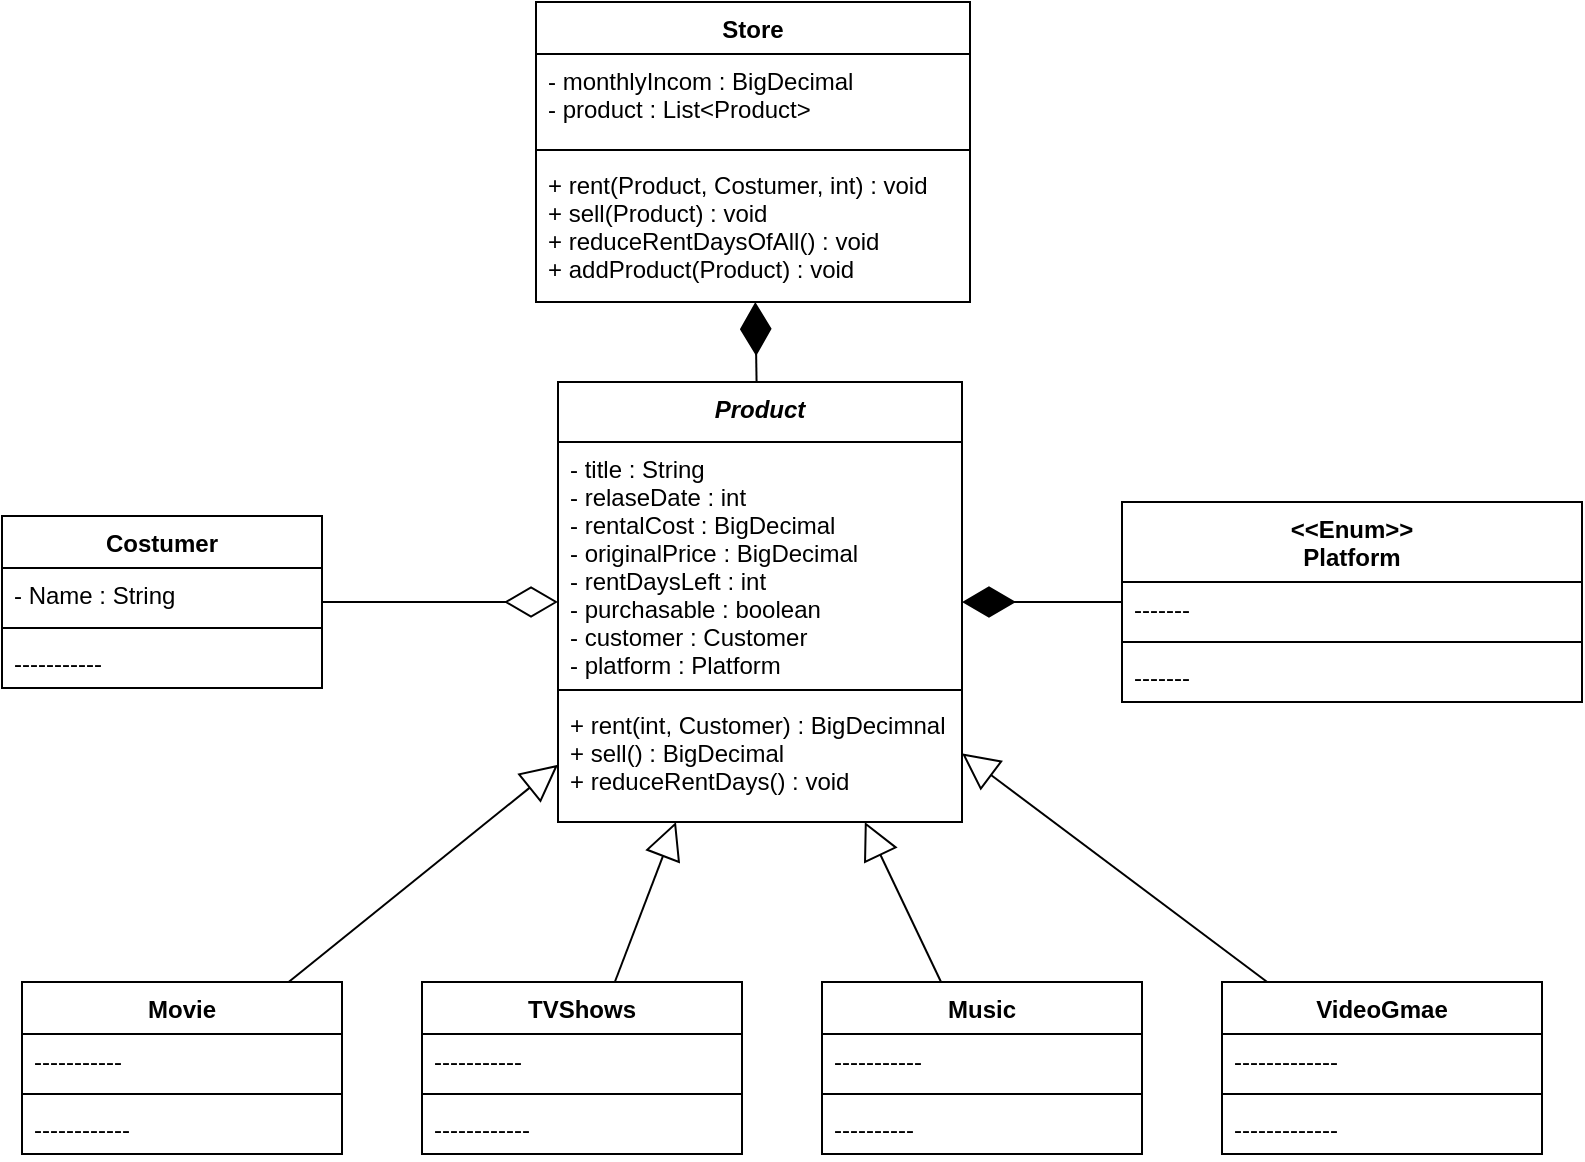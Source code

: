 <mxfile version="17.4.6" type="github">
  <diagram id="VJGHAaBp5tEj5jNFr9uY" name="Page-1">
    <mxGraphModel dx="1350" dy="764" grid="1" gridSize="10" guides="1" tooltips="1" connect="1" arrows="1" fold="1" page="1" pageScale="1" pageWidth="850" pageHeight="1100" math="0" shadow="0">
      <root>
        <mxCell id="0" />
        <mxCell id="1" parent="0" />
        <mxCell id="VvutQgffA3wiXfEy-1R5-1" value="Store" style="swimlane;fontStyle=1;align=center;verticalAlign=top;childLayout=stackLayout;horizontal=1;startSize=26;horizontalStack=0;resizeParent=1;resizeParentMax=0;resizeLast=0;collapsible=1;marginBottom=0;" vertex="1" parent="1">
          <mxGeometry x="317" y="40" width="217" height="150" as="geometry" />
        </mxCell>
        <mxCell id="VvutQgffA3wiXfEy-1R5-2" value="- monthlyIncom : BigDecimal&#xa;- product : List&lt;Product&gt;&#xa;" style="text;strokeColor=none;fillColor=none;align=left;verticalAlign=top;spacingLeft=4;spacingRight=4;overflow=hidden;rotatable=0;points=[[0,0.5],[1,0.5]];portConstraint=eastwest;" vertex="1" parent="VvutQgffA3wiXfEy-1R5-1">
          <mxGeometry y="26" width="217" height="44" as="geometry" />
        </mxCell>
        <mxCell id="VvutQgffA3wiXfEy-1R5-3" value="" style="line;strokeWidth=1;fillColor=none;align=left;verticalAlign=middle;spacingTop=-1;spacingLeft=3;spacingRight=3;rotatable=0;labelPosition=right;points=[];portConstraint=eastwest;" vertex="1" parent="VvutQgffA3wiXfEy-1R5-1">
          <mxGeometry y="70" width="217" height="8" as="geometry" />
        </mxCell>
        <mxCell id="VvutQgffA3wiXfEy-1R5-4" value="+ rent(Product, Costumer, int) : void&#xa;+ sell(Product) : void&#xa;+ reduceRentDaysOfAll() : void&#xa;+ addProduct(Product) : void&#xa;" style="text;strokeColor=none;fillColor=none;align=left;verticalAlign=top;spacingLeft=4;spacingRight=4;overflow=hidden;rotatable=0;points=[[0,0.5],[1,0.5]];portConstraint=eastwest;" vertex="1" parent="VvutQgffA3wiXfEy-1R5-1">
          <mxGeometry y="78" width="217" height="72" as="geometry" />
        </mxCell>
        <mxCell id="VvutQgffA3wiXfEy-1R5-17" value="Product" style="swimlane;fontStyle=3;align=center;verticalAlign=top;childLayout=stackLayout;horizontal=1;startSize=30;horizontalStack=0;resizeParent=1;resizeParentMax=0;resizeLast=0;collapsible=1;marginBottom=0;" vertex="1" parent="1">
          <mxGeometry x="328" y="230" width="202" height="220" as="geometry" />
        </mxCell>
        <mxCell id="VvutQgffA3wiXfEy-1R5-18" value="- title : String&#xa;- relaseDate : int&#xa;- rentalCost : BigDecimal&#xa;- originalPrice : BigDecimal&#xa;- rentDaysLeft : int&#xa;- purchasable : boolean&#xa;- customer : Customer&#xa;- platform : Platform&#xa;&#xa;" style="text;strokeColor=none;fillColor=none;align=left;verticalAlign=top;spacingLeft=4;spacingRight=4;overflow=hidden;rotatable=0;points=[[0,0.5],[1,0.5]];portConstraint=eastwest;" vertex="1" parent="VvutQgffA3wiXfEy-1R5-17">
          <mxGeometry y="30" width="202" height="120" as="geometry" />
        </mxCell>
        <mxCell id="VvutQgffA3wiXfEy-1R5-19" value="" style="line;strokeWidth=1;fillColor=none;align=left;verticalAlign=middle;spacingTop=-1;spacingLeft=3;spacingRight=3;rotatable=0;labelPosition=right;points=[];portConstraint=eastwest;" vertex="1" parent="VvutQgffA3wiXfEy-1R5-17">
          <mxGeometry y="150" width="202" height="8" as="geometry" />
        </mxCell>
        <mxCell id="VvutQgffA3wiXfEy-1R5-20" value="+ rent(int, Customer) : BigDecimnal&#xa;+ sell() : BigDecimal&#xa;+ reduceRentDays() : void&#xa;" style="text;strokeColor=none;fillColor=none;align=left;verticalAlign=top;spacingLeft=4;spacingRight=4;overflow=hidden;rotatable=0;points=[[0,0.5],[1,0.5]];portConstraint=eastwest;" vertex="1" parent="VvutQgffA3wiXfEy-1R5-17">
          <mxGeometry y="158" width="202" height="62" as="geometry" />
        </mxCell>
        <mxCell id="VvutQgffA3wiXfEy-1R5-22" value="" style="endArrow=diamondThin;endFill=1;endSize=24;html=1;rounded=0;" edge="1" parent="1" source="VvutQgffA3wiXfEy-1R5-17" target="VvutQgffA3wiXfEy-1R5-1">
          <mxGeometry width="160" relative="1" as="geometry">
            <mxPoint x="340" y="300" as="sourcePoint" />
            <mxPoint x="500" y="300" as="targetPoint" />
          </mxGeometry>
        </mxCell>
        <mxCell id="VvutQgffA3wiXfEy-1R5-23" value="Movie" style="swimlane;fontStyle=1;align=center;verticalAlign=top;childLayout=stackLayout;horizontal=1;startSize=26;horizontalStack=0;resizeParent=1;resizeParentMax=0;resizeLast=0;collapsible=1;marginBottom=0;" vertex="1" parent="1">
          <mxGeometry x="60" y="530" width="160" height="86" as="geometry" />
        </mxCell>
        <mxCell id="VvutQgffA3wiXfEy-1R5-24" value="-----------" style="text;strokeColor=none;fillColor=none;align=left;verticalAlign=top;spacingLeft=4;spacingRight=4;overflow=hidden;rotatable=0;points=[[0,0.5],[1,0.5]];portConstraint=eastwest;" vertex="1" parent="VvutQgffA3wiXfEy-1R5-23">
          <mxGeometry y="26" width="160" height="26" as="geometry" />
        </mxCell>
        <mxCell id="VvutQgffA3wiXfEy-1R5-25" value="" style="line;strokeWidth=1;fillColor=none;align=left;verticalAlign=middle;spacingTop=-1;spacingLeft=3;spacingRight=3;rotatable=0;labelPosition=right;points=[];portConstraint=eastwest;" vertex="1" parent="VvutQgffA3wiXfEy-1R5-23">
          <mxGeometry y="52" width="160" height="8" as="geometry" />
        </mxCell>
        <mxCell id="VvutQgffA3wiXfEy-1R5-26" value="------------" style="text;strokeColor=none;fillColor=none;align=left;verticalAlign=top;spacingLeft=4;spacingRight=4;overflow=hidden;rotatable=0;points=[[0,0.5],[1,0.5]];portConstraint=eastwest;" vertex="1" parent="VvutQgffA3wiXfEy-1R5-23">
          <mxGeometry y="60" width="160" height="26" as="geometry" />
        </mxCell>
        <mxCell id="VvutQgffA3wiXfEy-1R5-27" value="TVShows" style="swimlane;fontStyle=1;align=center;verticalAlign=top;childLayout=stackLayout;horizontal=1;startSize=26;horizontalStack=0;resizeParent=1;resizeParentMax=0;resizeLast=0;collapsible=1;marginBottom=0;" vertex="1" parent="1">
          <mxGeometry x="260" y="530" width="160" height="86" as="geometry" />
        </mxCell>
        <mxCell id="VvutQgffA3wiXfEy-1R5-28" value="-----------" style="text;strokeColor=none;fillColor=none;align=left;verticalAlign=top;spacingLeft=4;spacingRight=4;overflow=hidden;rotatable=0;points=[[0,0.5],[1,0.5]];portConstraint=eastwest;" vertex="1" parent="VvutQgffA3wiXfEy-1R5-27">
          <mxGeometry y="26" width="160" height="26" as="geometry" />
        </mxCell>
        <mxCell id="VvutQgffA3wiXfEy-1R5-29" value="" style="line;strokeWidth=1;fillColor=none;align=left;verticalAlign=middle;spacingTop=-1;spacingLeft=3;spacingRight=3;rotatable=0;labelPosition=right;points=[];portConstraint=eastwest;" vertex="1" parent="VvutQgffA3wiXfEy-1R5-27">
          <mxGeometry y="52" width="160" height="8" as="geometry" />
        </mxCell>
        <mxCell id="VvutQgffA3wiXfEy-1R5-30" value="------------" style="text;strokeColor=none;fillColor=none;align=left;verticalAlign=top;spacingLeft=4;spacingRight=4;overflow=hidden;rotatable=0;points=[[0,0.5],[1,0.5]];portConstraint=eastwest;" vertex="1" parent="VvutQgffA3wiXfEy-1R5-27">
          <mxGeometry y="60" width="160" height="26" as="geometry" />
        </mxCell>
        <mxCell id="VvutQgffA3wiXfEy-1R5-31" value="Music" style="swimlane;fontStyle=1;align=center;verticalAlign=top;childLayout=stackLayout;horizontal=1;startSize=26;horizontalStack=0;resizeParent=1;resizeParentMax=0;resizeLast=0;collapsible=1;marginBottom=0;" vertex="1" parent="1">
          <mxGeometry x="460" y="530" width="160" height="86" as="geometry" />
        </mxCell>
        <mxCell id="VvutQgffA3wiXfEy-1R5-32" value="-----------" style="text;strokeColor=none;fillColor=none;align=left;verticalAlign=top;spacingLeft=4;spacingRight=4;overflow=hidden;rotatable=0;points=[[0,0.5],[1,0.5]];portConstraint=eastwest;" vertex="1" parent="VvutQgffA3wiXfEy-1R5-31">
          <mxGeometry y="26" width="160" height="26" as="geometry" />
        </mxCell>
        <mxCell id="VvutQgffA3wiXfEy-1R5-33" value="" style="line;strokeWidth=1;fillColor=none;align=left;verticalAlign=middle;spacingTop=-1;spacingLeft=3;spacingRight=3;rotatable=0;labelPosition=right;points=[];portConstraint=eastwest;" vertex="1" parent="VvutQgffA3wiXfEy-1R5-31">
          <mxGeometry y="52" width="160" height="8" as="geometry" />
        </mxCell>
        <mxCell id="VvutQgffA3wiXfEy-1R5-34" value="----------" style="text;strokeColor=none;fillColor=none;align=left;verticalAlign=top;spacingLeft=4;spacingRight=4;overflow=hidden;rotatable=0;points=[[0,0.5],[1,0.5]];portConstraint=eastwest;" vertex="1" parent="VvutQgffA3wiXfEy-1R5-31">
          <mxGeometry y="60" width="160" height="26" as="geometry" />
        </mxCell>
        <mxCell id="VvutQgffA3wiXfEy-1R5-35" value="VideoGmae" style="swimlane;fontStyle=1;align=center;verticalAlign=top;childLayout=stackLayout;horizontal=1;startSize=26;horizontalStack=0;resizeParent=1;resizeParentMax=0;resizeLast=0;collapsible=1;marginBottom=0;" vertex="1" parent="1">
          <mxGeometry x="660" y="530" width="160" height="86" as="geometry" />
        </mxCell>
        <mxCell id="VvutQgffA3wiXfEy-1R5-36" value="-------------" style="text;strokeColor=none;fillColor=none;align=left;verticalAlign=top;spacingLeft=4;spacingRight=4;overflow=hidden;rotatable=0;points=[[0,0.5],[1,0.5]];portConstraint=eastwest;" vertex="1" parent="VvutQgffA3wiXfEy-1R5-35">
          <mxGeometry y="26" width="160" height="26" as="geometry" />
        </mxCell>
        <mxCell id="VvutQgffA3wiXfEy-1R5-37" value="" style="line;strokeWidth=1;fillColor=none;align=left;verticalAlign=middle;spacingTop=-1;spacingLeft=3;spacingRight=3;rotatable=0;labelPosition=right;points=[];portConstraint=eastwest;" vertex="1" parent="VvutQgffA3wiXfEy-1R5-35">
          <mxGeometry y="52" width="160" height="8" as="geometry" />
        </mxCell>
        <mxCell id="VvutQgffA3wiXfEy-1R5-38" value="-------------" style="text;strokeColor=none;fillColor=none;align=left;verticalAlign=top;spacingLeft=4;spacingRight=4;overflow=hidden;rotatable=0;points=[[0,0.5],[1,0.5]];portConstraint=eastwest;" vertex="1" parent="VvutQgffA3wiXfEy-1R5-35">
          <mxGeometry y="60" width="160" height="26" as="geometry" />
        </mxCell>
        <mxCell id="VvutQgffA3wiXfEy-1R5-39" value="Costumer" style="swimlane;fontStyle=1;align=center;verticalAlign=top;childLayout=stackLayout;horizontal=1;startSize=26;horizontalStack=0;resizeParent=1;resizeParentMax=0;resizeLast=0;collapsible=1;marginBottom=0;" vertex="1" parent="1">
          <mxGeometry x="50" y="297" width="160" height="86" as="geometry" />
        </mxCell>
        <mxCell id="VvutQgffA3wiXfEy-1R5-40" value="- Name : String" style="text;strokeColor=none;fillColor=none;align=left;verticalAlign=top;spacingLeft=4;spacingRight=4;overflow=hidden;rotatable=0;points=[[0,0.5],[1,0.5]];portConstraint=eastwest;" vertex="1" parent="VvutQgffA3wiXfEy-1R5-39">
          <mxGeometry y="26" width="160" height="26" as="geometry" />
        </mxCell>
        <mxCell id="VvutQgffA3wiXfEy-1R5-41" value="" style="line;strokeWidth=1;fillColor=none;align=left;verticalAlign=middle;spacingTop=-1;spacingLeft=3;spacingRight=3;rotatable=0;labelPosition=right;points=[];portConstraint=eastwest;" vertex="1" parent="VvutQgffA3wiXfEy-1R5-39">
          <mxGeometry y="52" width="160" height="8" as="geometry" />
        </mxCell>
        <mxCell id="VvutQgffA3wiXfEy-1R5-42" value="-----------" style="text;strokeColor=none;fillColor=none;align=left;verticalAlign=top;spacingLeft=4;spacingRight=4;overflow=hidden;rotatable=0;points=[[0,0.5],[1,0.5]];portConstraint=eastwest;" vertex="1" parent="VvutQgffA3wiXfEy-1R5-39">
          <mxGeometry y="60" width="160" height="26" as="geometry" />
        </mxCell>
        <mxCell id="VvutQgffA3wiXfEy-1R5-43" value="" style="endArrow=diamondThin;endFill=0;endSize=24;html=1;rounded=0;" edge="1" parent="1" source="VvutQgffA3wiXfEy-1R5-39" target="VvutQgffA3wiXfEy-1R5-17">
          <mxGeometry width="160" relative="1" as="geometry">
            <mxPoint x="340" y="300" as="sourcePoint" />
            <mxPoint x="290" y="390" as="targetPoint" />
          </mxGeometry>
        </mxCell>
        <mxCell id="VvutQgffA3wiXfEy-1R5-44" value="&lt;&lt;Enum&gt;&gt;&#xa;Platform&#xa;" style="swimlane;fontStyle=1;align=center;verticalAlign=top;childLayout=stackLayout;horizontal=1;startSize=40;horizontalStack=0;resizeParent=1;resizeParentMax=0;resizeLast=0;collapsible=1;marginBottom=0;" vertex="1" parent="1">
          <mxGeometry x="610" y="290" width="230" height="100" as="geometry" />
        </mxCell>
        <mxCell id="VvutQgffA3wiXfEy-1R5-45" value="-------" style="text;strokeColor=none;fillColor=none;align=left;verticalAlign=top;spacingLeft=4;spacingRight=4;overflow=hidden;rotatable=0;points=[[0,0.5],[1,0.5]];portConstraint=eastwest;" vertex="1" parent="VvutQgffA3wiXfEy-1R5-44">
          <mxGeometry y="40" width="230" height="26" as="geometry" />
        </mxCell>
        <mxCell id="VvutQgffA3wiXfEy-1R5-46" value="" style="line;strokeWidth=1;fillColor=none;align=left;verticalAlign=middle;spacingTop=-1;spacingLeft=3;spacingRight=3;rotatable=0;labelPosition=right;points=[];portConstraint=eastwest;" vertex="1" parent="VvutQgffA3wiXfEy-1R5-44">
          <mxGeometry y="66" width="230" height="8" as="geometry" />
        </mxCell>
        <mxCell id="VvutQgffA3wiXfEy-1R5-47" value="-------" style="text;strokeColor=none;fillColor=none;align=left;verticalAlign=top;spacingLeft=4;spacingRight=4;overflow=hidden;rotatable=0;points=[[0,0.5],[1,0.5]];portConstraint=eastwest;" vertex="1" parent="VvutQgffA3wiXfEy-1R5-44">
          <mxGeometry y="74" width="230" height="26" as="geometry" />
        </mxCell>
        <mxCell id="VvutQgffA3wiXfEy-1R5-48" value="" style="endArrow=block;endSize=16;endFill=0;html=1;rounded=0;" edge="1" parent="1" source="VvutQgffA3wiXfEy-1R5-23" target="VvutQgffA3wiXfEy-1R5-17">
          <mxGeometry width="160" relative="1" as="geometry">
            <mxPoint x="140" y="400" as="sourcePoint" />
            <mxPoint x="300" y="400" as="targetPoint" />
          </mxGeometry>
        </mxCell>
        <mxCell id="VvutQgffA3wiXfEy-1R5-49" value="" style="endArrow=block;endSize=16;endFill=0;html=1;rounded=0;" edge="1" parent="1" source="VvutQgffA3wiXfEy-1R5-27" target="VvutQgffA3wiXfEy-1R5-17">
          <mxGeometry width="160" relative="1" as="geometry">
            <mxPoint x="570" y="370" as="sourcePoint" />
            <mxPoint x="730" y="370" as="targetPoint" />
          </mxGeometry>
        </mxCell>
        <mxCell id="VvutQgffA3wiXfEy-1R5-50" value="" style="endArrow=block;endSize=16;endFill=0;html=1;rounded=0;" edge="1" parent="1" source="VvutQgffA3wiXfEy-1R5-31" target="VvutQgffA3wiXfEy-1R5-17">
          <mxGeometry width="160" relative="1" as="geometry">
            <mxPoint x="640" y="420" as="sourcePoint" />
            <mxPoint x="800" y="420" as="targetPoint" />
          </mxGeometry>
        </mxCell>
        <mxCell id="VvutQgffA3wiXfEy-1R5-51" value="" style="endArrow=block;endSize=16;endFill=0;html=1;rounded=0;" edge="1" parent="1" source="VvutQgffA3wiXfEy-1R5-35" target="VvutQgffA3wiXfEy-1R5-17">
          <mxGeometry width="160" relative="1" as="geometry">
            <mxPoint x="610" y="384" as="sourcePoint" />
            <mxPoint x="770" y="384" as="targetPoint" />
          </mxGeometry>
        </mxCell>
        <mxCell id="VvutQgffA3wiXfEy-1R5-54" value="" style="endArrow=diamondThin;endFill=1;endSize=24;html=1;rounded=0;" edge="1" parent="1" source="VvutQgffA3wiXfEy-1R5-44" target="VvutQgffA3wiXfEy-1R5-17">
          <mxGeometry width="160" relative="1" as="geometry">
            <mxPoint x="523" y="160" as="sourcePoint" />
            <mxPoint x="683" y="160" as="targetPoint" />
          </mxGeometry>
        </mxCell>
      </root>
    </mxGraphModel>
  </diagram>
</mxfile>
